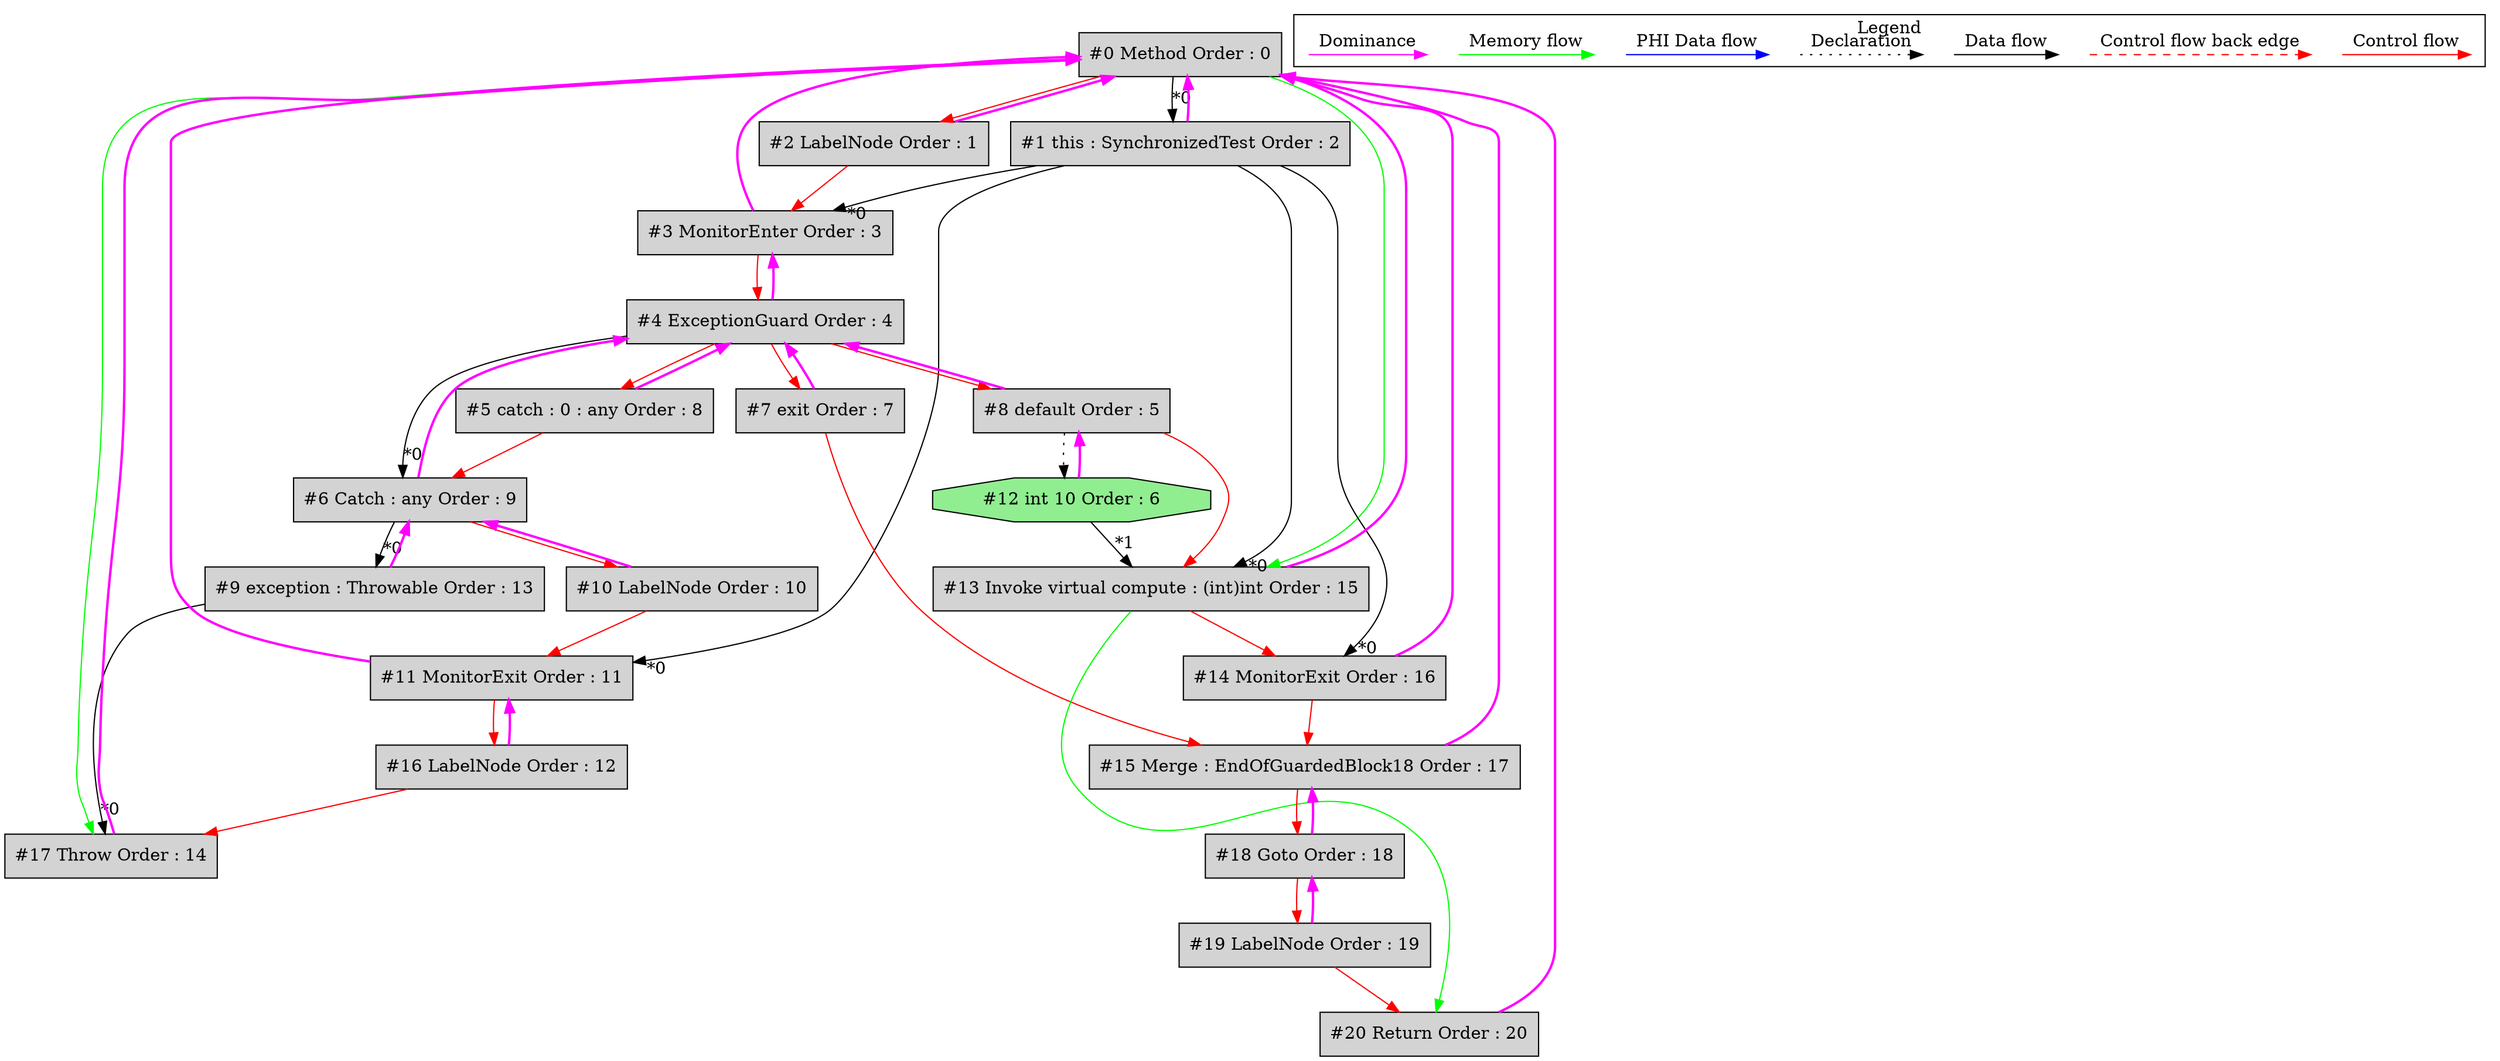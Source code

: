 digraph debugoutput {
 ordering="in";
 node0[label="#0 Method Order : 0",shape=box, fillcolor=lightgrey, style=filled];
 node1[label="#1 this : SynchronizedTest Order : 2",shape=box, fillcolor=lightgrey, style=filled];
 node1 -> node0[dir="forward" color="fuchsia" penwidth="2"];
 node0 -> node1[headlabel="*0", labeldistance=2];
 node2[label="#2 LabelNode Order : 1",shape=box, fillcolor=lightgrey, style=filled];
 node2 -> node0[dir="forward" color="fuchsia" penwidth="2"];
 node0 -> node2[labeldistance=2, color=red, fontcolor=red];
 node3[label="#3 MonitorEnter Order : 3",shape=box, fillcolor=lightgrey, style=filled];
 node3 -> node0[dir="forward" color="fuchsia" penwidth="2"];
 node1 -> node3[headlabel="*0", labeldistance=2];
 node2 -> node3[labeldistance=2, color=red, fontcolor=red];
 node4[label="#4 ExceptionGuard Order : 4",shape=box, fillcolor=lightgrey, style=filled];
 node4 -> node3[dir="forward" color="fuchsia" penwidth="2"];
 node3 -> node4[labeldistance=2, color=red, fontcolor=red];
 node5[label="#5 catch : 0 : any Order : 8",shape=box, fillcolor=lightgrey, style=filled];
 node5 -> node4[dir="forward" color="fuchsia" penwidth="2"];
 node4 -> node5[labeldistance=2, color=red, fontcolor=red];
 node6[label="#6 Catch : any Order : 9",shape=box, fillcolor=lightgrey, style=filled];
 node6 -> node4[dir="forward" color="fuchsia" penwidth="2"];
 node4 -> node6[headlabel="*0", labeldistance=2];
 node5 -> node6[labeldistance=2, color=red, fontcolor=red];
 node7[label="#7 exit Order : 7",shape=box, fillcolor=lightgrey, style=filled];
 node7 -> node4[dir="forward" color="fuchsia" penwidth="2"];
 node4 -> node7[labeldistance=2, color=red, fontcolor=red];
 node8[label="#8 default Order : 5",shape=box, fillcolor=lightgrey, style=filled];
 node8 -> node4[dir="forward" color="fuchsia" penwidth="2"];
 node4 -> node8[labeldistance=2, color=red, fontcolor=red];
 node9[label="#9 exception : Throwable Order : 13",shape=box, fillcolor=lightgrey, style=filled];
 node9 -> node6[dir="forward" color="fuchsia" penwidth="2"];
 node6 -> node9[headlabel="*0", labeldistance=2];
 node10[label="#10 LabelNode Order : 10",shape=box, fillcolor=lightgrey, style=filled];
 node10 -> node6[dir="forward" color="fuchsia" penwidth="2"];
 node6 -> node10[labeldistance=2, color=red, fontcolor=red];
 node11[label="#11 MonitorExit Order : 11",shape=box, fillcolor=lightgrey, style=filled];
 node11 -> node0[dir="forward" color="fuchsia" penwidth="2"];
 node1 -> node11[headlabel="*0", labeldistance=2];
 node10 -> node11[labeldistance=2, color=red, fontcolor=red];
 node12[label="#12 int 10 Order : 6",shape=octagon, fillcolor=lightgreen, style=filled];
 node12 -> node8[dir="forward" color="fuchsia" penwidth="2"];
 node8 -> node12[style=dotted];
 node13[label="#13 Invoke virtual compute : (int)int Order : 15",shape=box, fillcolor=lightgrey, style=filled];
 node13 -> node0[dir="forward" color="fuchsia" penwidth="2"];
 node1 -> node13[headlabel="*0", labeldistance=2];
 node12 -> node13[headlabel="*1", labeldistance=2];
 node8 -> node13[labeldistance=2, color=red, fontcolor=red];
 node0 -> node13[labeldistance=2, color=green, constraint=false];
 node14[label="#14 MonitorExit Order : 16",shape=box, fillcolor=lightgrey, style=filled];
 node14 -> node0[dir="forward" color="fuchsia" penwidth="2"];
 node1 -> node14[headlabel="*0", labeldistance=2];
 node13 -> node14[labeldistance=2, color=red, fontcolor=red];
 node15[label="#15 Merge : EndOfGuardedBlock18 Order : 17",shape=box, fillcolor=lightgrey, style=filled];
 node15 -> node0[dir="forward" color="fuchsia" penwidth="2"];
 node14 -> node15[labeldistance=2, color=red, fontcolor=red];
 node7 -> node15[labeldistance=2, color=red, fontcolor=red];
 node16[label="#16 LabelNode Order : 12",shape=box, fillcolor=lightgrey, style=filled];
 node16 -> node11[dir="forward" color="fuchsia" penwidth="2"];
 node11 -> node16[labeldistance=2, color=red, fontcolor=red];
 node17[label="#17 Throw Order : 14",shape=box, fillcolor=lightgrey, style=filled];
 node17 -> node0[dir="forward" color="fuchsia" penwidth="2"];
 node9 -> node17[headlabel="*0", labeldistance=2];
 node16 -> node17[labeldistance=2, color=red, fontcolor=red];
 node0 -> node17[labeldistance=2, color=green, constraint=false];
 node18[label="#18 Goto Order : 18",shape=box, fillcolor=lightgrey, style=filled];
 node18 -> node15[dir="forward" color="fuchsia" penwidth="2"];
 node15 -> node18[labeldistance=2, color=red, fontcolor=red];
 node19[label="#19 LabelNode Order : 19",shape=box, fillcolor=lightgrey, style=filled];
 node19 -> node18[dir="forward" color="fuchsia" penwidth="2"];
 node18 -> node19[labeldistance=2, color=red, fontcolor=red];
 node20[label="#20 Return Order : 20",shape=box, fillcolor=lightgrey, style=filled];
 node20 -> node0[dir="forward" color="fuchsia" penwidth="2"];
 node19 -> node20[labeldistance=2, color=red, fontcolor=red];
 node13 -> node20[labeldistance=2, color=green, constraint=false];
 subgraph cluster_000 {
  label = "Legend";
  node [shape=point]
  {
   rank=same;
   c0 [style = invis];
   c1 [style = invis];
   c2 [style = invis];
   c3 [style = invis];
   d0 [style = invis];
   d1 [style = invis];
   d2 [style = invis];
   d3 [style = invis];
   d4 [style = invis];
   d5 [style = invis];
   d6 [style = invis];
   d7 [style = invis];
   d8 [style = invis];
   d9 [style = invis];
  }
  c0 -> c1 [label="Control flow", style=solid, color=red]
  c2 -> c3 [label="Control flow back edge", style=dashed, color=red]
  d0 -> d1 [label="Data flow"]
  d2 -> d3 [label="Declaration", style=dotted]
  d4 -> d5 [label="PHI Data flow", color=blue]
  d6 -> d7 [label="Memory flow", color=green]
  d8 -> d9 [label="Dominance", color=fuchsia, style=solid]
 }

}
